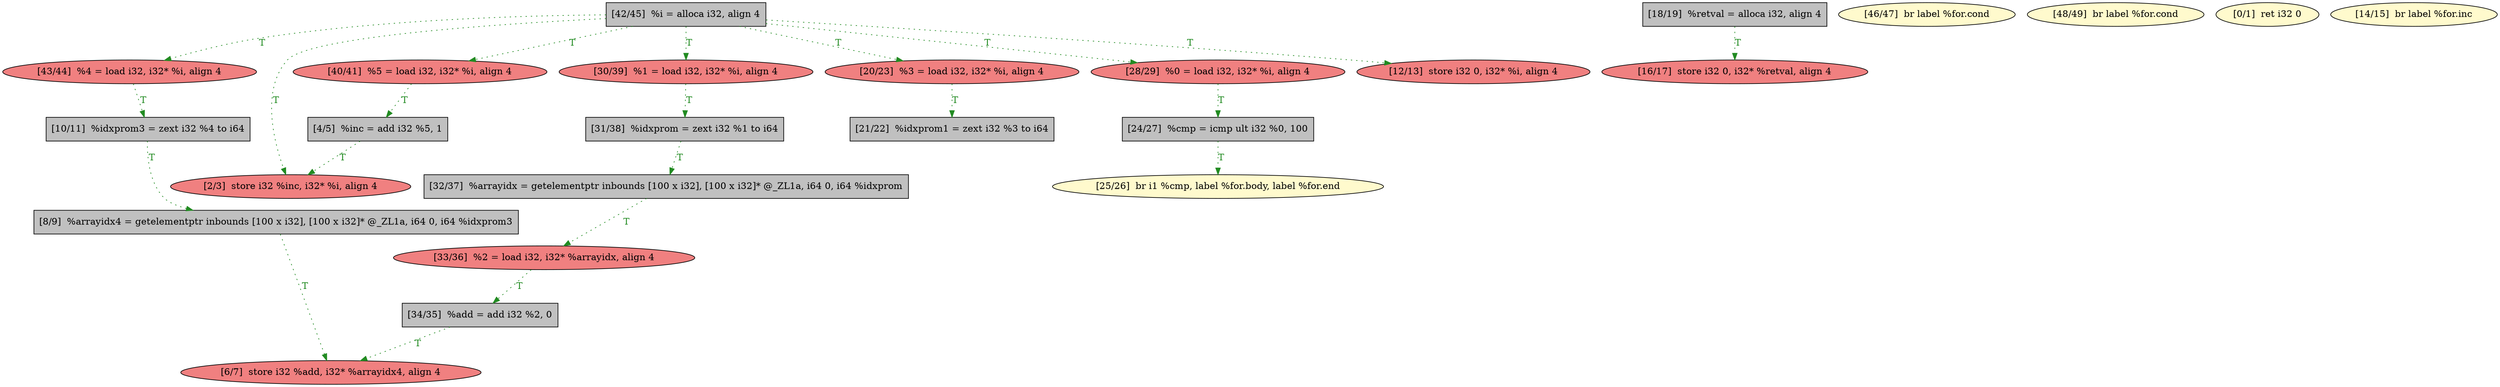 
digraph G {


node74 [fillcolor=grey,label="[42/45]  %i = alloca i32, align 4",shape=rectangle,style=filled ]
node71 [fillcolor=lightcoral,label="[40/41]  %5 = load i32, i32* %i, align 4",shape=ellipse,style=filled ]
node70 [fillcolor=grey,label="[31/38]  %idxprom = zext i32 %1 to i64",shape=rectangle,style=filled ]
node69 [fillcolor=lightcoral,label="[43/44]  %4 = load i32, i32* %i, align 4",shape=ellipse,style=filled ]
node67 [fillcolor=lightcoral,label="[30/39]  %1 = load i32, i32* %i, align 4",shape=ellipse,style=filled ]
node66 [fillcolor=lightcoral,label="[16/17]  store i32 0, i32* %retval, align 4",shape=ellipse,style=filled ]
node55 [fillcolor=lemonchiffon,label="[46/47]  br label %for.cond",shape=ellipse,style=filled ]
node53 [fillcolor=lightcoral,label="[28/29]  %0 = load i32, i32* %i, align 4",shape=ellipse,style=filled ]
node59 [fillcolor=grey,label="[10/11]  %idxprom3 = zext i32 %4 to i64",shape=rectangle,style=filled ]
node52 [fillcolor=grey,label="[24/27]  %cmp = icmp ult i32 %0, 100",shape=rectangle,style=filled ]
node73 [fillcolor=grey,label="[32/37]  %arrayidx = getelementptr inbounds [100 x i32], [100 x i32]* @_ZL1a, i64 0, i64 %idxprom",shape=rectangle,style=filled ]
node68 [fillcolor=lemonchiffon,label="[48/49]  br label %for.cond",shape=ellipse,style=filled ]
node62 [fillcolor=lemonchiffon,label="[0/1]  ret i32 0",shape=ellipse,style=filled ]
node54 [fillcolor=grey,label="[34/35]  %add = add i32 %2, 0",shape=rectangle,style=filled ]
node50 [fillcolor=grey,label="[18/19]  %retval = alloca i32, align 4",shape=rectangle,style=filled ]
node51 [fillcolor=lightcoral,label="[20/23]  %3 = load i32, i32* %i, align 4",shape=ellipse,style=filled ]
node57 [fillcolor=lightcoral,label="[33/36]  %2 = load i32, i32* %arrayidx, align 4",shape=ellipse,style=filled ]
node56 [fillcolor=lemonchiffon,label="[25/26]  br i1 %cmp, label %for.body, label %for.end",shape=ellipse,style=filled ]
node58 [fillcolor=grey,label="[8/9]  %arrayidx4 = getelementptr inbounds [100 x i32], [100 x i32]* @_ZL1a, i64 0, i64 %idxprom3",shape=rectangle,style=filled ]
node60 [fillcolor=lightcoral,label="[6/7]  store i32 %add, i32* %arrayidx4, align 4",shape=ellipse,style=filled ]
node61 [fillcolor=grey,label="[4/5]  %inc = add i32 %5, 1",shape=rectangle,style=filled ]
node72 [fillcolor=grey,label="[21/22]  %idxprom1 = zext i32 %3 to i64",shape=rectangle,style=filled ]
node63 [fillcolor=lightcoral,label="[2/3]  store i32 %inc, i32* %i, align 4",shape=ellipse,style=filled ]
node64 [fillcolor=lightcoral,label="[12/13]  store i32 0, i32* %i, align 4",shape=ellipse,style=filled ]
node65 [fillcolor=lemonchiffon,label="[14/15]  br label %for.inc",shape=ellipse,style=filled ]

node57->node54 [style=dotted,color=forestgreen,label="T",fontcolor=forestgreen ]
node73->node57 [style=dotted,color=forestgreen,label="T",fontcolor=forestgreen ]
node54->node60 [style=dotted,color=forestgreen,label="T",fontcolor=forestgreen ]
node74->node51 [style=dotted,color=forestgreen,label="T",fontcolor=forestgreen ]
node61->node63 [style=dotted,color=forestgreen,label="T",fontcolor=forestgreen ]
node74->node69 [style=dotted,color=forestgreen,label="T",fontcolor=forestgreen ]
node71->node61 [style=dotted,color=forestgreen,label="T",fontcolor=forestgreen ]
node50->node66 [style=dotted,color=forestgreen,label="T",fontcolor=forestgreen ]
node59->node58 [style=dotted,color=forestgreen,label="T",fontcolor=forestgreen ]
node74->node64 [style=dotted,color=forestgreen,label="T",fontcolor=forestgreen ]
node58->node60 [style=dotted,color=forestgreen,label="T",fontcolor=forestgreen ]
node74->node67 [style=dotted,color=forestgreen,label="T",fontcolor=forestgreen ]
node52->node56 [style=dotted,color=forestgreen,label="T",fontcolor=forestgreen ]
node53->node52 [style=dotted,color=forestgreen,label="T",fontcolor=forestgreen ]
node67->node70 [style=dotted,color=forestgreen,label="T",fontcolor=forestgreen ]
node51->node72 [style=dotted,color=forestgreen,label="T",fontcolor=forestgreen ]
node70->node73 [style=dotted,color=forestgreen,label="T",fontcolor=forestgreen ]
node74->node71 [style=dotted,color=forestgreen,label="T",fontcolor=forestgreen ]
node74->node53 [style=dotted,color=forestgreen,label="T",fontcolor=forestgreen ]
node74->node63 [style=dotted,color=forestgreen,label="T",fontcolor=forestgreen ]
node69->node59 [style=dotted,color=forestgreen,label="T",fontcolor=forestgreen ]


}

